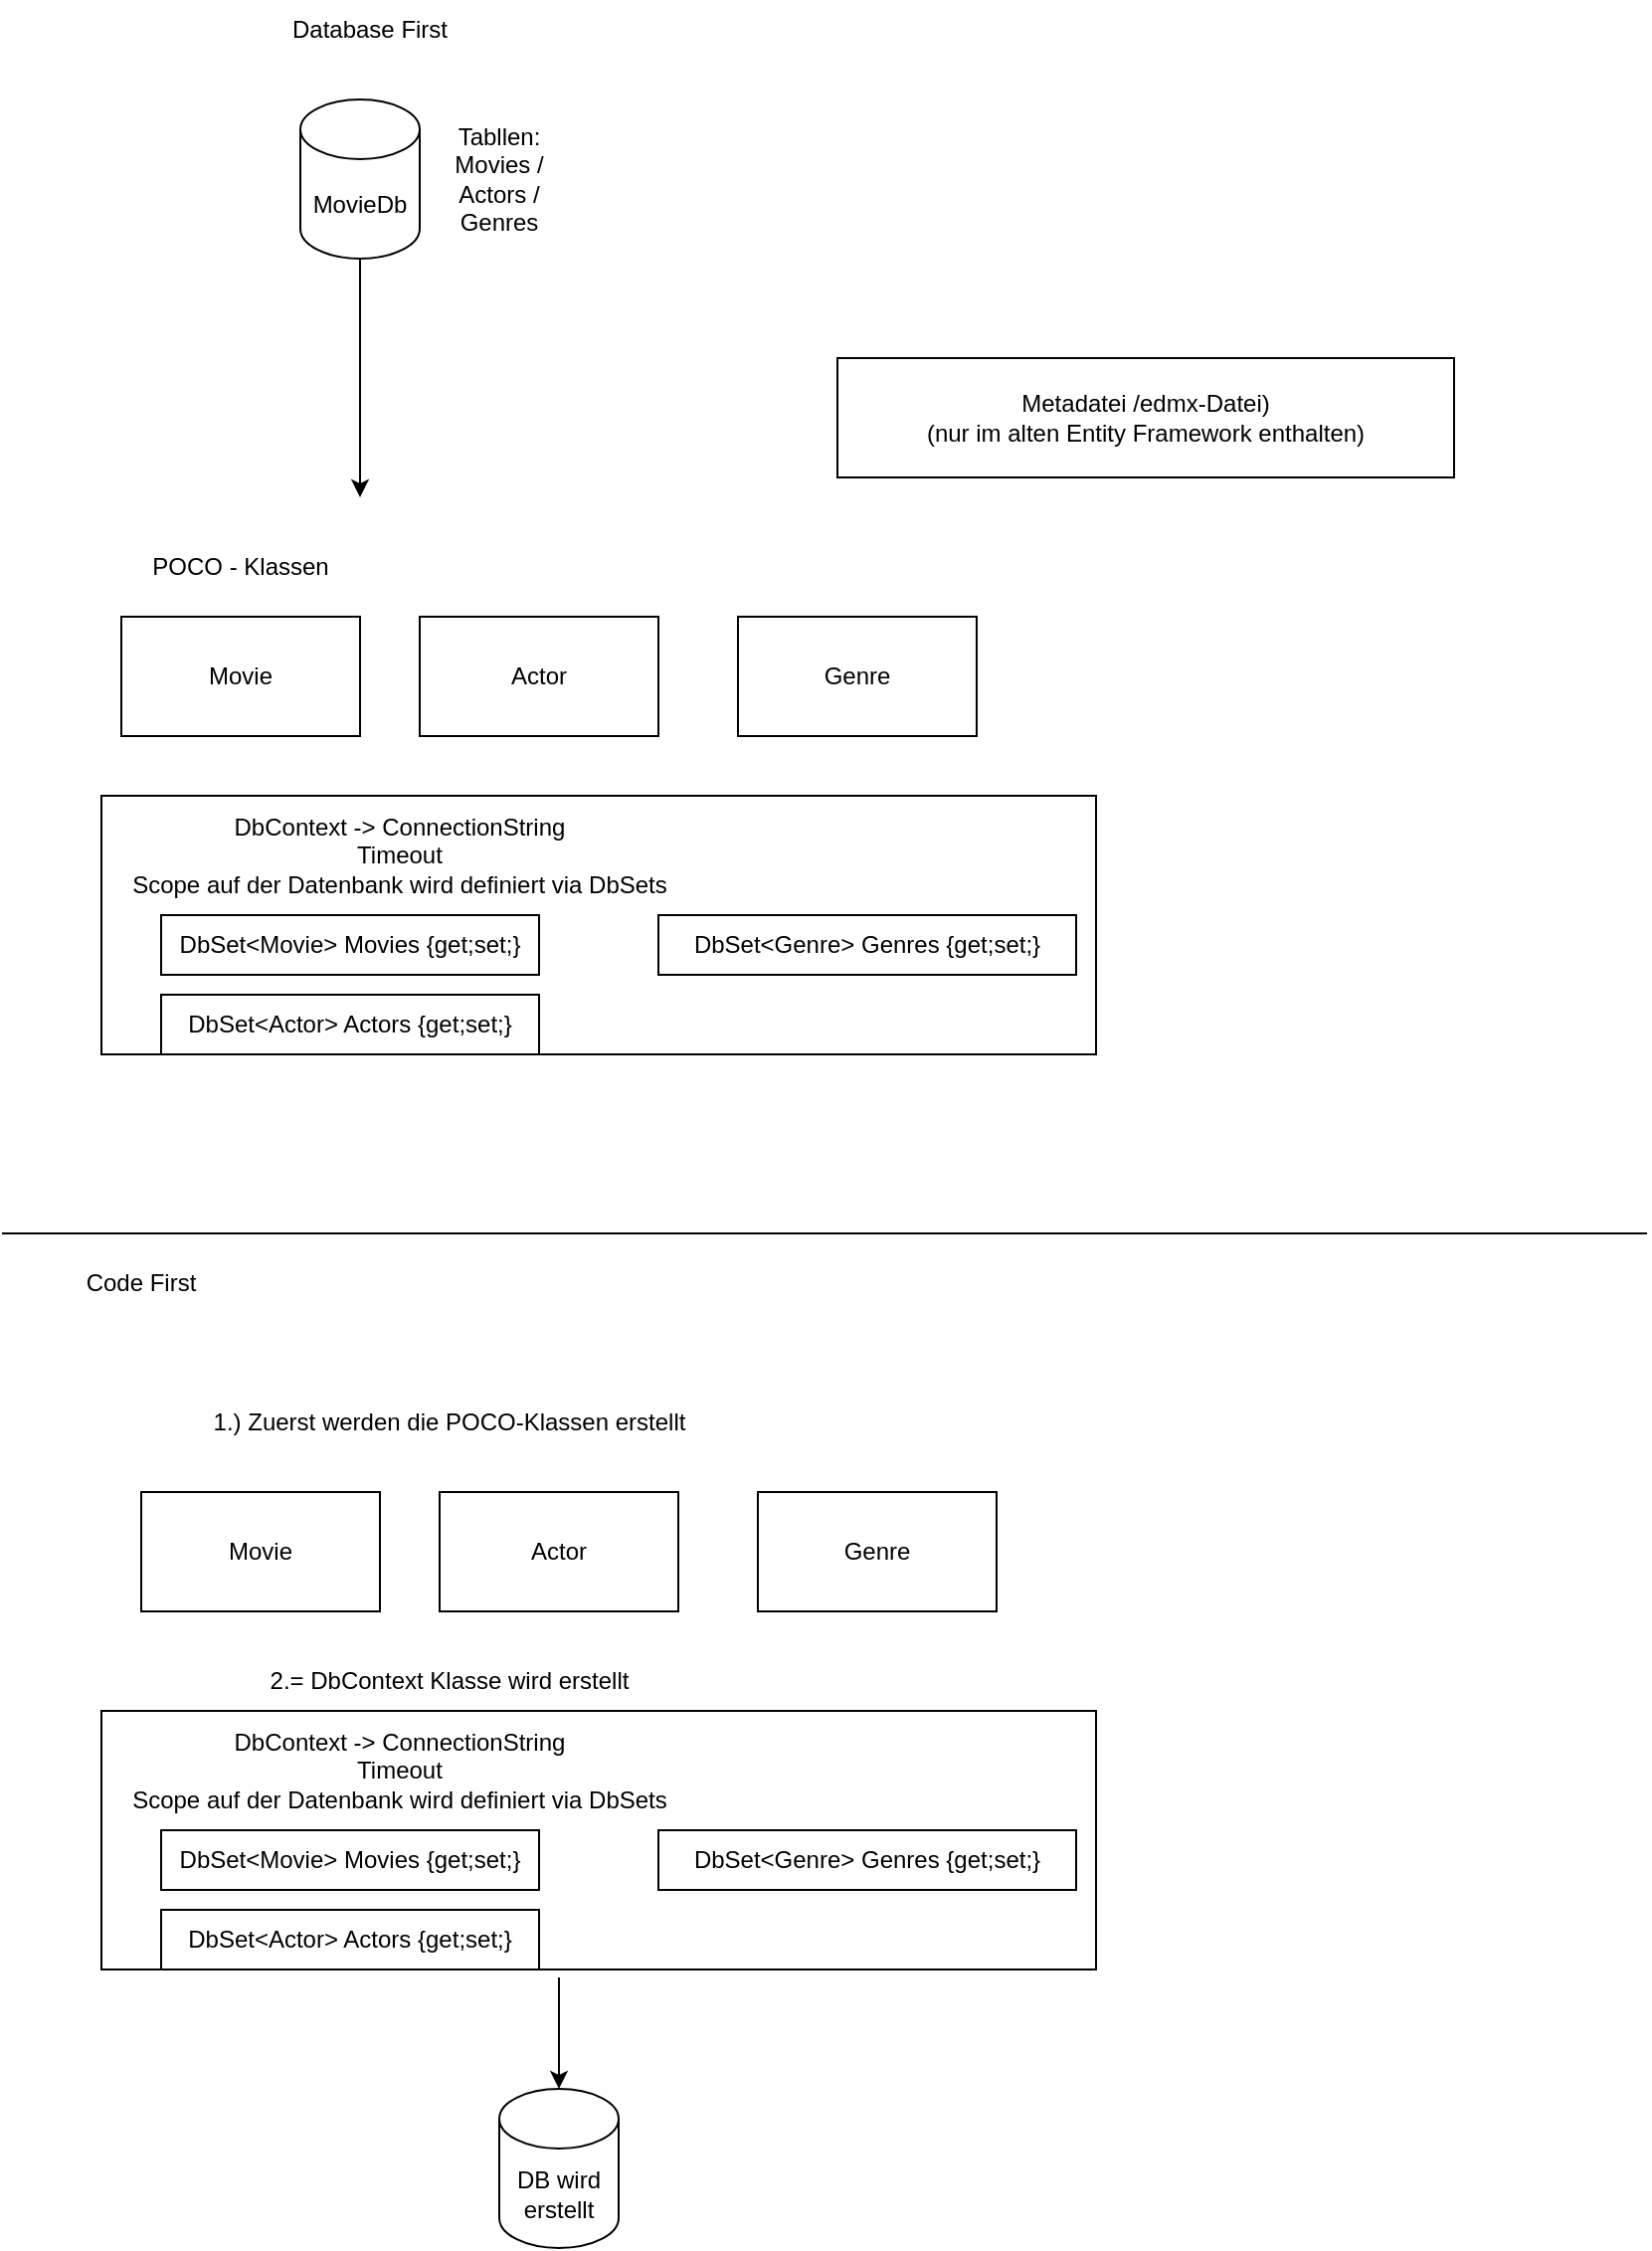 <mxfile version="20.4.0" type="device"><diagram id="j3o4VxROrsujwUrFxv0v" name="Seite-1"><mxGraphModel dx="1375" dy="786" grid="1" gridSize="10" guides="1" tooltips="1" connect="1" arrows="1" fold="1" page="1" pageScale="1" pageWidth="827" pageHeight="1169" math="0" shadow="0"><root><mxCell id="0"/><mxCell id="1" parent="0"/><mxCell id="XyyEbCynKWUANme5j0ih-1" value="MovieDb" style="shape=cylinder3;whiteSpace=wrap;html=1;boundedLbl=1;backgroundOutline=1;size=15;" vertex="1" parent="1"><mxGeometry x="150" y="70" width="60" height="80" as="geometry"/></mxCell><mxCell id="XyyEbCynKWUANme5j0ih-2" value="Database First" style="text;html=1;strokeColor=none;fillColor=none;align=center;verticalAlign=middle;whiteSpace=wrap;rounded=0;" vertex="1" parent="1"><mxGeometry x="40" y="20" width="290" height="30" as="geometry"/></mxCell><mxCell id="XyyEbCynKWUANme5j0ih-4" value="" style="rounded=0;whiteSpace=wrap;html=1;" vertex="1" parent="1"><mxGeometry x="50" y="420" width="500" height="130" as="geometry"/></mxCell><mxCell id="XyyEbCynKWUANme5j0ih-5" value="DbContext -&amp;gt; ConnectionString&lt;br&gt;Timeout&lt;br&gt;Scope auf der Datenbank wird definiert via DbSets" style="text;html=1;strokeColor=none;fillColor=none;align=center;verticalAlign=middle;whiteSpace=wrap;rounded=0;" vertex="1" parent="1"><mxGeometry x="60" y="430" width="280" height="40" as="geometry"/></mxCell><mxCell id="XyyEbCynKWUANme5j0ih-6" value="Movie" style="rounded=0;whiteSpace=wrap;html=1;" vertex="1" parent="1"><mxGeometry x="60" y="330" width="120" height="60" as="geometry"/></mxCell><mxCell id="XyyEbCynKWUANme5j0ih-7" value="Actor" style="rounded=0;whiteSpace=wrap;html=1;" vertex="1" parent="1"><mxGeometry x="210" y="330" width="120" height="60" as="geometry"/></mxCell><mxCell id="XyyEbCynKWUANme5j0ih-8" value="POCO - Klassen" style="text;html=1;strokeColor=none;fillColor=none;align=center;verticalAlign=middle;whiteSpace=wrap;rounded=0;" vertex="1" parent="1"><mxGeometry x="60" y="290" width="120" height="30" as="geometry"/></mxCell><mxCell id="XyyEbCynKWUANme5j0ih-9" value="Genre" style="rounded=0;whiteSpace=wrap;html=1;" vertex="1" parent="1"><mxGeometry x="370" y="330" width="120" height="60" as="geometry"/></mxCell><mxCell id="XyyEbCynKWUANme5j0ih-10" value="" style="endArrow=classic;html=1;rounded=0;exitX=0.5;exitY=1;exitDx=0;exitDy=0;exitPerimeter=0;" edge="1" parent="1" source="XyyEbCynKWUANme5j0ih-1"><mxGeometry width="50" height="50" relative="1" as="geometry"><mxPoint x="390" y="420" as="sourcePoint"/><mxPoint x="180" y="270" as="targetPoint"/></mxGeometry></mxCell><mxCell id="XyyEbCynKWUANme5j0ih-11" value="Tabllen: Movies / Actors / Genres" style="text;html=1;strokeColor=none;fillColor=none;align=center;verticalAlign=middle;whiteSpace=wrap;rounded=0;" vertex="1" parent="1"><mxGeometry x="220" y="95" width="60" height="30" as="geometry"/></mxCell><mxCell id="XyyEbCynKWUANme5j0ih-12" value="DbSet&amp;lt;Movie&amp;gt; Movies {get;set;}" style="rounded=0;whiteSpace=wrap;html=1;" vertex="1" parent="1"><mxGeometry x="80" y="480" width="190" height="30" as="geometry"/></mxCell><mxCell id="XyyEbCynKWUANme5j0ih-14" value="DbSet&amp;lt;Actor&amp;gt; Actors {get;set;}" style="rounded=0;whiteSpace=wrap;html=1;" vertex="1" parent="1"><mxGeometry x="80" y="520" width="190" height="30" as="geometry"/></mxCell><mxCell id="XyyEbCynKWUANme5j0ih-16" value="DbSet&amp;lt;Genre&amp;gt; Genres {get;set;}" style="rounded=0;whiteSpace=wrap;html=1;" vertex="1" parent="1"><mxGeometry x="330" y="480" width="210" height="30" as="geometry"/></mxCell><mxCell id="XyyEbCynKWUANme5j0ih-18" value="Metadatei /edmx-Datei)&lt;br&gt;(nur im alten Entity Framework enthalten)" style="rounded=0;whiteSpace=wrap;html=1;" vertex="1" parent="1"><mxGeometry x="420" y="200" width="310" height="60" as="geometry"/></mxCell><mxCell id="XyyEbCynKWUANme5j0ih-20" value="" style="endArrow=none;html=1;rounded=0;" edge="1" parent="1"><mxGeometry width="50" height="50" relative="1" as="geometry"><mxPoint y="640" as="sourcePoint"/><mxPoint x="827" y="640" as="targetPoint"/></mxGeometry></mxCell><mxCell id="XyyEbCynKWUANme5j0ih-22" value="Movie" style="rounded=0;whiteSpace=wrap;html=1;" vertex="1" parent="1"><mxGeometry x="70" y="770" width="120" height="60" as="geometry"/></mxCell><mxCell id="XyyEbCynKWUANme5j0ih-23" value="Actor" style="rounded=0;whiteSpace=wrap;html=1;" vertex="1" parent="1"><mxGeometry x="220" y="770" width="120" height="60" as="geometry"/></mxCell><mxCell id="XyyEbCynKWUANme5j0ih-24" value="Genre" style="rounded=0;whiteSpace=wrap;html=1;" vertex="1" parent="1"><mxGeometry x="380" y="770" width="120" height="60" as="geometry"/></mxCell><mxCell id="XyyEbCynKWUANme5j0ih-25" value="Code First" style="text;html=1;strokeColor=none;fillColor=none;align=center;verticalAlign=middle;whiteSpace=wrap;rounded=0;" vertex="1" parent="1"><mxGeometry x="10" y="650" width="120" height="30" as="geometry"/></mxCell><mxCell id="XyyEbCynKWUANme5j0ih-26" value="1.) Zuerst werden die POCO-Klassen erstellt" style="text;html=1;strokeColor=none;fillColor=none;align=center;verticalAlign=middle;whiteSpace=wrap;rounded=0;" vertex="1" parent="1"><mxGeometry x="30" y="720" width="390" height="30" as="geometry"/></mxCell><mxCell id="XyyEbCynKWUANme5j0ih-27" value="2.= DbContext Klasse wird erstellt" style="text;html=1;strokeColor=none;fillColor=none;align=center;verticalAlign=middle;whiteSpace=wrap;rounded=0;" vertex="1" parent="1"><mxGeometry x="30" y="850" width="390" height="30" as="geometry"/></mxCell><mxCell id="XyyEbCynKWUANme5j0ih-28" value="" style="rounded=0;whiteSpace=wrap;html=1;" vertex="1" parent="1"><mxGeometry x="50" y="880" width="500" height="130" as="geometry"/></mxCell><mxCell id="XyyEbCynKWUANme5j0ih-29" value="DbContext -&amp;gt; ConnectionString&lt;br&gt;Timeout&lt;br&gt;Scope auf der Datenbank wird definiert via DbSets" style="text;html=1;strokeColor=none;fillColor=none;align=center;verticalAlign=middle;whiteSpace=wrap;rounded=0;" vertex="1" parent="1"><mxGeometry x="60" y="890" width="280" height="40" as="geometry"/></mxCell><mxCell id="XyyEbCynKWUANme5j0ih-30" value="DbSet&amp;lt;Movie&amp;gt; Movies {get;set;}" style="rounded=0;whiteSpace=wrap;html=1;" vertex="1" parent="1"><mxGeometry x="80" y="940" width="190" height="30" as="geometry"/></mxCell><mxCell id="XyyEbCynKWUANme5j0ih-31" value="DbSet&amp;lt;Actor&amp;gt; Actors {get;set;}" style="rounded=0;whiteSpace=wrap;html=1;" vertex="1" parent="1"><mxGeometry x="80" y="980" width="190" height="30" as="geometry"/></mxCell><mxCell id="XyyEbCynKWUANme5j0ih-32" value="DbSet&amp;lt;Genre&amp;gt; Genres {get;set;}" style="rounded=0;whiteSpace=wrap;html=1;" vertex="1" parent="1"><mxGeometry x="330" y="940" width="210" height="30" as="geometry"/></mxCell><mxCell id="XyyEbCynKWUANme5j0ih-33" value="" style="endArrow=classic;html=1;rounded=0;exitX=0.46;exitY=1.031;exitDx=0;exitDy=0;exitPerimeter=0;" edge="1" parent="1" source="XyyEbCynKWUANme5j0ih-28" target="XyyEbCynKWUANme5j0ih-34"><mxGeometry width="50" height="50" relative="1" as="geometry"><mxPoint x="280" y="1040" as="sourcePoint"/><mxPoint x="280" y="1110" as="targetPoint"/></mxGeometry></mxCell><mxCell id="XyyEbCynKWUANme5j0ih-34" value="DB wird erstellt" style="shape=cylinder3;whiteSpace=wrap;html=1;boundedLbl=1;backgroundOutline=1;size=15;" vertex="1" parent="1"><mxGeometry x="250" y="1070" width="60" height="80" as="geometry"/></mxCell></root></mxGraphModel></diagram></mxfile>